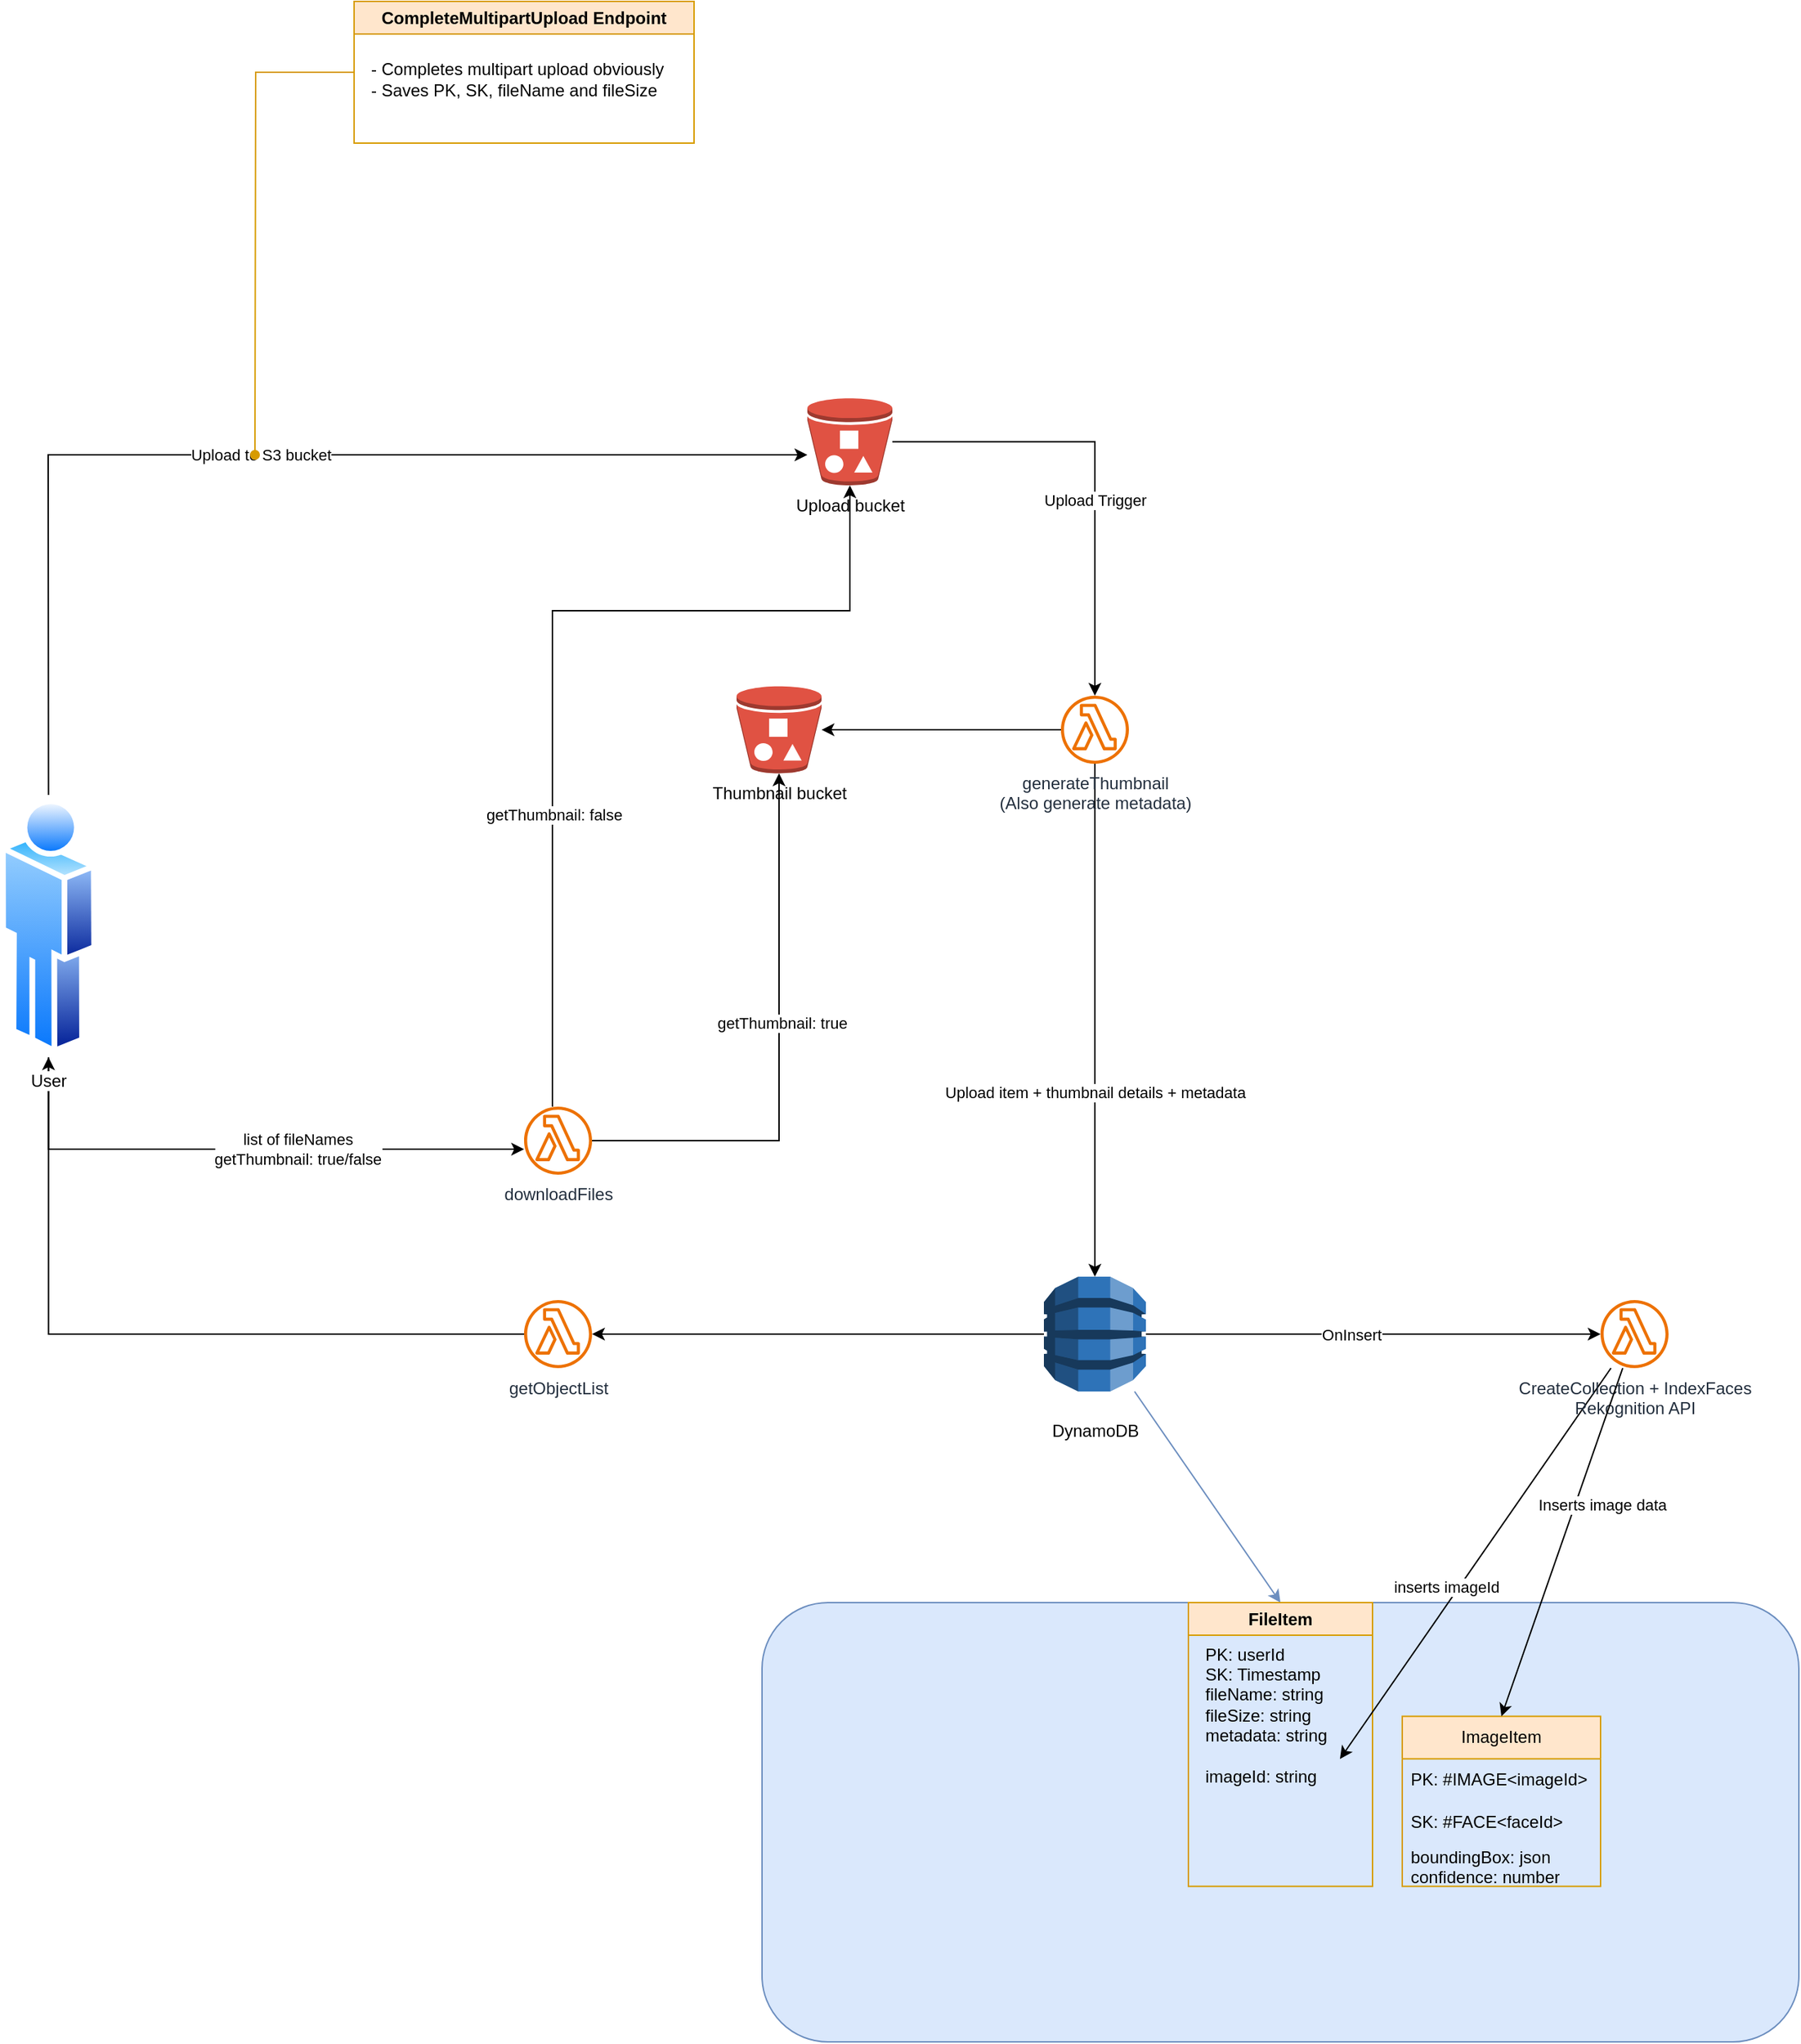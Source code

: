 <mxfile>
    <diagram name="Page-1" id="5c-N3aM7RLb5X0E32vks">
        <mxGraphModel dx="1822" dy="2674" grid="1" gridSize="10" guides="1" tooltips="1" connect="1" arrows="1" fold="1" page="1" pageScale="1" pageWidth="827" pageHeight="1169" math="0" shadow="0">
            <root>
                <mxCell id="0"/>
                <mxCell id="1" parent="0"/>
                <mxCell id="16" value="" style="rounded=1;whiteSpace=wrap;html=1;fillColor=#dae8fc;strokeColor=#6c8ebf;" vertex="1" parent="1">
                    <mxGeometry x="568" y="1050" width="732" height="310" as="geometry"/>
                </mxCell>
                <mxCell id="tYbbxvIeICveUMQb8AR5-11" style="edgeStyle=orthogonalEdgeStyle;rounded=0;orthogonalLoop=1;jettySize=auto;html=1;" parent="1" source="tYbbxvIeICveUMQb8AR5-8" target="tYbbxvIeICveUMQb8AR5-12" edge="1">
                    <mxGeometry relative="1" as="geometry">
                        <mxPoint x="790" y="390" as="targetPoint"/>
                    </mxGeometry>
                </mxCell>
                <mxCell id="tYbbxvIeICveUMQb8AR5-15" value="Upload Trigger" style="edgeLabel;html=1;align=center;verticalAlign=middle;resizable=0;points=[];" parent="tYbbxvIeICveUMQb8AR5-11" vertex="1" connectable="0">
                    <mxGeometry x="0.14" relative="1" as="geometry">
                        <mxPoint as="offset"/>
                    </mxGeometry>
                </mxCell>
                <mxCell id="tYbbxvIeICveUMQb8AR5-8" value="Upload bucket" style="outlineConnect=0;dashed=0;verticalLabelPosition=bottom;verticalAlign=top;align=center;html=1;shape=mxgraph.aws3.bucket_with_objects;fillColor=#E05243;gradientColor=none;" parent="1" vertex="1">
                    <mxGeometry x="600" y="200" width="60" height="61.5" as="geometry"/>
                </mxCell>
                <mxCell id="tYbbxvIeICveUMQb8AR5-9" value="" style="endArrow=classic;html=1;rounded=0;exitX=0.5;exitY=0;exitDx=0;exitDy=0;" parent="1" source="tYbbxvIeICveUMQb8AR5-29" edge="1">
                    <mxGeometry width="50" height="50" relative="1" as="geometry">
                        <mxPoint x="160" y="240" as="sourcePoint"/>
                        <mxPoint x="600" y="240" as="targetPoint"/>
                        <Array as="points">
                            <mxPoint x="64" y="240"/>
                        </Array>
                    </mxGeometry>
                </mxCell>
                <mxCell id="tYbbxvIeICveUMQb8AR5-10" value="Upload to S3 bucket" style="edgeLabel;html=1;align=center;verticalAlign=middle;resizable=0;points=[];" parent="tYbbxvIeICveUMQb8AR5-9" vertex="1" connectable="0">
                    <mxGeometry x="0.005" relative="1" as="geometry">
                        <mxPoint as="offset"/>
                    </mxGeometry>
                </mxCell>
                <mxCell id="tYbbxvIeICveUMQb8AR5-32" style="edgeStyle=orthogonalEdgeStyle;rounded=0;orthogonalLoop=1;jettySize=auto;html=1;" parent="1" source="tYbbxvIeICveUMQb8AR5-12" target="tYbbxvIeICveUMQb8AR5-23" edge="1">
                    <mxGeometry relative="1" as="geometry"/>
                </mxCell>
                <mxCell id="YWi5xt1-C6gMOy3t3PZI-7" value="Upload item + thumbnail details + metadata" style="edgeLabel;html=1;align=center;verticalAlign=middle;resizable=0;points=[];" parent="tYbbxvIeICveUMQb8AR5-32" vertex="1" connectable="0">
                    <mxGeometry x="-0.155" relative="1" as="geometry">
                        <mxPoint y="79" as="offset"/>
                    </mxGeometry>
                </mxCell>
                <mxCell id="YWi5xt1-C6gMOy3t3PZI-1" style="edgeStyle=orthogonalEdgeStyle;rounded=0;orthogonalLoop=1;jettySize=auto;html=1;" parent="1" source="tYbbxvIeICveUMQb8AR5-12" target="YWi5xt1-C6gMOy3t3PZI-6" edge="1">
                    <mxGeometry relative="1" as="geometry">
                        <mxPoint x="1040" y="434" as="targetPoint"/>
                    </mxGeometry>
                </mxCell>
                <mxCell id="tYbbxvIeICveUMQb8AR5-12" value="generateThumbnail&lt;div&gt;(Also generate metadata)&lt;/div&gt;&lt;div&gt;&lt;br&gt;&lt;/div&gt;" style="sketch=0;outlineConnect=0;fontColor=#232F3E;gradientColor=none;fillColor=#ED7100;strokeColor=none;dashed=0;verticalLabelPosition=bottom;verticalAlign=top;align=center;html=1;fontSize=12;fontStyle=0;aspect=fixed;pointerEvents=1;shape=mxgraph.aws4.lambda_function;" parent="1" vertex="1">
                    <mxGeometry x="779" y="410" width="48" height="48" as="geometry"/>
                </mxCell>
                <mxCell id="tYbbxvIeICveUMQb8AR5-28" style="edgeStyle=orthogonalEdgeStyle;rounded=0;orthogonalLoop=1;jettySize=auto;html=1;" parent="1" source="tYbbxvIeICveUMQb8AR5-23" target="tYbbxvIeICveUMQb8AR5-27" edge="1">
                    <mxGeometry relative="1" as="geometry"/>
                </mxCell>
                <mxCell id="dXzo28lPY83yRuNepPKe-8" style="edgeStyle=orthogonalEdgeStyle;rounded=0;orthogonalLoop=1;jettySize=auto;html=1;exitX=1;exitY=0.5;exitDx=0;exitDy=0;exitPerimeter=0;" parent="1" source="tYbbxvIeICveUMQb8AR5-23" target="dXzo28lPY83yRuNepPKe-4" edge="1">
                    <mxGeometry relative="1" as="geometry"/>
                </mxCell>
                <mxCell id="dXzo28lPY83yRuNepPKe-9" value="OnInsert" style="edgeLabel;html=1;align=center;verticalAlign=middle;resizable=0;points=[];" parent="dXzo28lPY83yRuNepPKe-8" vertex="1" connectable="0">
                    <mxGeometry x="-0.097" relative="1" as="geometry">
                        <mxPoint as="offset"/>
                    </mxGeometry>
                </mxCell>
                <mxCell id="20" style="edgeStyle=none;html=1;entryX=0.5;entryY=0;entryDx=0;entryDy=0;fillColor=#dae8fc;strokeColor=#6c8ebf;" edge="1" parent="1" source="tYbbxvIeICveUMQb8AR5-23" target="16">
                    <mxGeometry relative="1" as="geometry"/>
                </mxCell>
                <mxCell id="tYbbxvIeICveUMQb8AR5-23" value="&lt;div&gt;&lt;br&gt;&lt;/div&gt;&lt;div&gt;DynamoDB&lt;/div&gt;&lt;div&gt;&lt;br&gt;&lt;/div&gt;" style="outlineConnect=0;dashed=0;verticalLabelPosition=bottom;verticalAlign=top;align=center;html=1;shape=mxgraph.aws3.dynamo_db;fillColor=#2E73B8;gradientColor=none;" parent="1" vertex="1">
                    <mxGeometry x="767" y="820" width="72" height="81" as="geometry"/>
                </mxCell>
                <mxCell id="tYbbxvIeICveUMQb8AR5-31" style="edgeStyle=orthogonalEdgeStyle;rounded=0;orthogonalLoop=1;jettySize=auto;html=1;" parent="1" source="tYbbxvIeICveUMQb8AR5-27" target="tYbbxvIeICveUMQb8AR5-29" edge="1">
                    <mxGeometry relative="1" as="geometry"/>
                </mxCell>
                <mxCell id="tYbbxvIeICveUMQb8AR5-27" value="getObjectList&lt;div&gt;&lt;br&gt;&lt;/div&gt;" style="sketch=0;outlineConnect=0;fontColor=#232F3E;gradientColor=none;fillColor=#ED7100;strokeColor=none;dashed=0;verticalLabelPosition=bottom;verticalAlign=top;align=center;html=1;fontSize=12;fontStyle=0;aspect=fixed;pointerEvents=1;shape=mxgraph.aws4.lambda_function;" parent="1" vertex="1">
                    <mxGeometry x="400" y="836.5" width="48" height="48" as="geometry"/>
                </mxCell>
                <mxCell id="AmnEW71E2zM5J6LSEBQ--5" style="edgeStyle=orthogonalEdgeStyle;rounded=0;orthogonalLoop=1;jettySize=auto;html=1;" parent="1" source="tYbbxvIeICveUMQb8AR5-29" target="AmnEW71E2zM5J6LSEBQ--2" edge="1">
                    <mxGeometry relative="1" as="geometry">
                        <Array as="points">
                            <mxPoint x="64" y="730"/>
                        </Array>
                    </mxGeometry>
                </mxCell>
                <mxCell id="AmnEW71E2zM5J6LSEBQ--6" value="list of fileNames&lt;br&gt;getThumbnail: true/false" style="edgeLabel;html=1;align=center;verticalAlign=middle;resizable=0;points=[];" parent="AmnEW71E2zM5J6LSEBQ--5" vertex="1" connectable="0">
                    <mxGeometry x="-0.004" y="-2" relative="1" as="geometry">
                        <mxPoint x="41" y="-2" as="offset"/>
                    </mxGeometry>
                </mxCell>
                <mxCell id="tYbbxvIeICveUMQb8AR5-29" value="User" style="image;aspect=fixed;perimeter=ellipsePerimeter;html=1;align=center;shadow=0;dashed=0;spacingTop=3;image=img/lib/active_directory/user.svg;" parent="1" vertex="1">
                    <mxGeometry x="30" y="480" width="68.5" height="185.14" as="geometry"/>
                </mxCell>
                <mxCell id="YWi5xt1-C6gMOy3t3PZI-6" value="Thumbnail bucket" style="outlineConnect=0;dashed=0;verticalLabelPosition=bottom;verticalAlign=top;align=center;html=1;shape=mxgraph.aws3.bucket_with_objects;fillColor=#E05243;gradientColor=none;" parent="1" vertex="1">
                    <mxGeometry x="550" y="403.25" width="60" height="61.5" as="geometry"/>
                </mxCell>
                <mxCell id="AmnEW71E2zM5J6LSEBQ--7" style="edgeStyle=orthogonalEdgeStyle;rounded=0;orthogonalLoop=1;jettySize=auto;html=1;entryX=0.5;entryY=1;entryDx=0;entryDy=0;entryPerimeter=0;" parent="1" source="AmnEW71E2zM5J6LSEBQ--2" target="YWi5xt1-C6gMOy3t3PZI-6" edge="1">
                    <mxGeometry relative="1" as="geometry">
                        <mxPoint x="580" y="500" as="targetPoint"/>
                    </mxGeometry>
                </mxCell>
                <mxCell id="AmnEW71E2zM5J6LSEBQ--10" value="getThumbnail: true" style="edgeLabel;html=1;align=center;verticalAlign=middle;resizable=0;points=[];" parent="AmnEW71E2zM5J6LSEBQ--7" vertex="1" connectable="0">
                    <mxGeometry x="0.099" y="-2" relative="1" as="geometry">
                        <mxPoint as="offset"/>
                    </mxGeometry>
                </mxCell>
                <mxCell id="AmnEW71E2zM5J6LSEBQ--8" style="edgeStyle=orthogonalEdgeStyle;rounded=0;orthogonalLoop=1;jettySize=auto;html=1;" parent="1" source="AmnEW71E2zM5J6LSEBQ--2" target="tYbbxvIeICveUMQb8AR5-8" edge="1">
                    <mxGeometry relative="1" as="geometry">
                        <Array as="points">
                            <mxPoint x="420" y="350"/>
                            <mxPoint x="630" y="350"/>
                        </Array>
                    </mxGeometry>
                </mxCell>
                <mxCell id="AmnEW71E2zM5J6LSEBQ--9" value="getThumbnail: false" style="edgeLabel;html=1;align=center;verticalAlign=middle;resizable=0;points=[];" parent="AmnEW71E2zM5J6LSEBQ--8" vertex="1" connectable="0">
                    <mxGeometry x="-0.365" y="-1" relative="1" as="geometry">
                        <mxPoint as="offset"/>
                    </mxGeometry>
                </mxCell>
                <mxCell id="AmnEW71E2zM5J6LSEBQ--2" value="downloadFiles" style="sketch=0;outlineConnect=0;fontColor=#232F3E;gradientColor=none;fillColor=#ED7100;strokeColor=none;dashed=0;verticalLabelPosition=bottom;verticalAlign=top;align=center;html=1;fontSize=12;fontStyle=0;aspect=fixed;pointerEvents=1;shape=mxgraph.aws4.lambda_function;" parent="1" vertex="1">
                    <mxGeometry x="400" y="700" width="48" height="48" as="geometry"/>
                </mxCell>
                <mxCell id="sQ9Gj2LAa3YzsV_l0nJq-27" value="FileItem" style="swimlane;whiteSpace=wrap;html=1;fillColor=#ffe6cc;strokeColor=#d79b00;movable=1;resizable=1;rotatable=1;deletable=1;editable=1;locked=0;connectable=1;" parent="1" vertex="1">
                    <mxGeometry x="869" y="1050" width="130" height="200.25" as="geometry"/>
                </mxCell>
                <mxCell id="sQ9Gj2LAa3YzsV_l0nJq-29" value="PK: userId&lt;div&gt;SK: Timestamp&lt;/div&gt;&lt;div&gt;fileName: string&lt;/div&gt;&lt;div&gt;fileSize: string&lt;/div&gt;&lt;div&gt;metadata: string&lt;/div&gt;" style="text;html=1;align=left;verticalAlign=middle;resizable=0;points=[];autosize=1;strokeColor=none;fillColor=none;movable=0;rotatable=0;deletable=0;editable=0;locked=1;connectable=0;" parent="sQ9Gj2LAa3YzsV_l0nJq-27" vertex="1">
                    <mxGeometry x="10" y="20" width="110" height="90" as="geometry"/>
                </mxCell>
                <mxCell id="4" value="imageId: string" style="text;html=1;align=left;verticalAlign=middle;resizable=1;points=[];autosize=1;strokeColor=none;fillColor=none;movable=1;rotatable=1;deletable=1;editable=1;locked=0;connectable=1;" vertex="1" parent="sQ9Gj2LAa3YzsV_l0nJq-27">
                    <mxGeometry x="10" y="108" width="100" height="30" as="geometry"/>
                </mxCell>
                <mxCell id="sQ9Gj2LAa3YzsV_l0nJq-31" style="edgeStyle=orthogonalEdgeStyle;rounded=0;orthogonalLoop=1;jettySize=auto;html=1;endArrow=oval;endFill=1;fillColor=#ffe6cc;strokeColor=#d79b00;" parent="1" source="sQ9Gj2LAa3YzsV_l0nJq-30" edge="1">
                    <mxGeometry relative="1" as="geometry">
                        <mxPoint x="210" y="240" as="targetPoint"/>
                    </mxGeometry>
                </mxCell>
                <mxCell id="sQ9Gj2LAa3YzsV_l0nJq-30" value="CompleteMultipartUpload Endpoint" style="swimlane;whiteSpace=wrap;html=1;fillColor=#ffe6cc;strokeColor=#d79b00;" parent="1" vertex="1">
                    <mxGeometry x="280" y="-80" width="240" height="100" as="geometry"/>
                </mxCell>
                <mxCell id="sQ9Gj2LAa3YzsV_l0nJq-32" value="- Completes multipart upload obviously&lt;div&gt;- Saves PK, SK, fileName and fileSize&lt;/div&gt;" style="text;html=1;align=left;verticalAlign=middle;resizable=0;points=[];autosize=1;strokeColor=none;fillColor=none;" parent="sQ9Gj2LAa3YzsV_l0nJq-30" vertex="1">
                    <mxGeometry x="10" y="35" width="230" height="40" as="geometry"/>
                </mxCell>
                <mxCell id="14" style="edgeStyle=none;html=1;entryX=0.97;entryY=0.078;entryDx=0;entryDy=0;entryPerimeter=0;" edge="1" parent="1" source="dXzo28lPY83yRuNepPKe-4" target="4">
                    <mxGeometry relative="1" as="geometry">
                        <mxPoint x="1000" y="1200" as="targetPoint"/>
                    </mxGeometry>
                </mxCell>
                <mxCell id="15" value="inserts imageId" style="edgeLabel;html=1;align=center;verticalAlign=middle;resizable=0;points=[];" vertex="1" connectable="0" parent="14">
                    <mxGeometry x="0.33" y="-1" relative="1" as="geometry">
                        <mxPoint x="11" y="-28" as="offset"/>
                    </mxGeometry>
                </mxCell>
                <mxCell id="dXzo28lPY83yRuNepPKe-4" value="&lt;div&gt;CreateCollection + IndexFaces&lt;/div&gt;&lt;div&gt;Rekognition API&lt;/div&gt;" style="sketch=0;outlineConnect=0;fontColor=#232F3E;gradientColor=none;fillColor=#ED7100;strokeColor=none;dashed=0;verticalLabelPosition=bottom;verticalAlign=top;align=center;html=1;fontSize=12;fontStyle=0;aspect=fixed;pointerEvents=1;shape=mxgraph.aws4.lambda_function;" parent="1" vertex="1">
                    <mxGeometry x="1160" y="836.5" width="48" height="48" as="geometry"/>
                </mxCell>
                <mxCell id="6" value="ImageItem" style="swimlane;fontStyle=0;childLayout=stackLayout;horizontal=1;startSize=30;horizontalStack=0;resizeParent=1;resizeParentMax=0;resizeLast=0;collapsible=1;marginBottom=0;whiteSpace=wrap;html=1;fillColor=#ffe6cc;strokeColor=#d79b00;movable=1;resizable=1;rotatable=1;deletable=1;editable=1;locked=0;connectable=1;" vertex="1" parent="1">
                    <mxGeometry x="1020" y="1130.25" width="140" height="120" as="geometry"/>
                </mxCell>
                <mxCell id="7" value="PK: #IMAGE&amp;lt;imageId&amp;gt;" style="text;strokeColor=none;fillColor=none;align=left;verticalAlign=middle;spacingLeft=4;spacingRight=4;overflow=hidden;points=[[0,0.5],[1,0.5]];portConstraint=eastwest;rotatable=0;whiteSpace=wrap;html=1;movable=0;resizable=0;deletable=0;editable=0;locked=1;connectable=0;" vertex="1" parent="6">
                    <mxGeometry y="30" width="140" height="30" as="geometry"/>
                </mxCell>
                <mxCell id="8" value="SK: #FACE&amp;lt;faceId&amp;gt;" style="text;strokeColor=none;fillColor=none;align=left;verticalAlign=middle;spacingLeft=4;spacingRight=4;overflow=hidden;points=[[0,0.5],[1,0.5]];portConstraint=eastwest;rotatable=0;whiteSpace=wrap;html=1;movable=0;resizable=0;deletable=0;editable=0;locked=1;connectable=0;" vertex="1" parent="6">
                    <mxGeometry y="60" width="140" height="30" as="geometry"/>
                </mxCell>
                <mxCell id="9" value="boundingBox: json&lt;div&gt;confidence: number&lt;/div&gt;" style="text;strokeColor=none;fillColor=none;align=left;verticalAlign=middle;spacingLeft=4;spacingRight=4;overflow=hidden;points=[[0,0.5],[1,0.5]];portConstraint=eastwest;rotatable=0;whiteSpace=wrap;html=1;movable=0;resizable=0;deletable=0;editable=0;locked=1;connectable=0;" vertex="1" parent="6">
                    <mxGeometry y="90" width="140" height="30" as="geometry"/>
                </mxCell>
                <mxCell id="5" style="edgeStyle=none;html=1;entryX=0.5;entryY=0;entryDx=0;entryDy=0;" edge="1" parent="1" source="dXzo28lPY83yRuNepPKe-4" target="6">
                    <mxGeometry relative="1" as="geometry">
                        <mxPoint x="1040" y="1073" as="targetPoint"/>
                    </mxGeometry>
                </mxCell>
                <mxCell id="11" value="Inserts image data" style="edgeLabel;html=1;align=center;verticalAlign=middle;resizable=0;points=[];" vertex="1" connectable="0" parent="5">
                    <mxGeometry x="0.083" y="-1" relative="1" as="geometry">
                        <mxPoint x="32" y="-37" as="offset"/>
                    </mxGeometry>
                </mxCell>
            </root>
        </mxGraphModel>
    </diagram>
</mxfile>